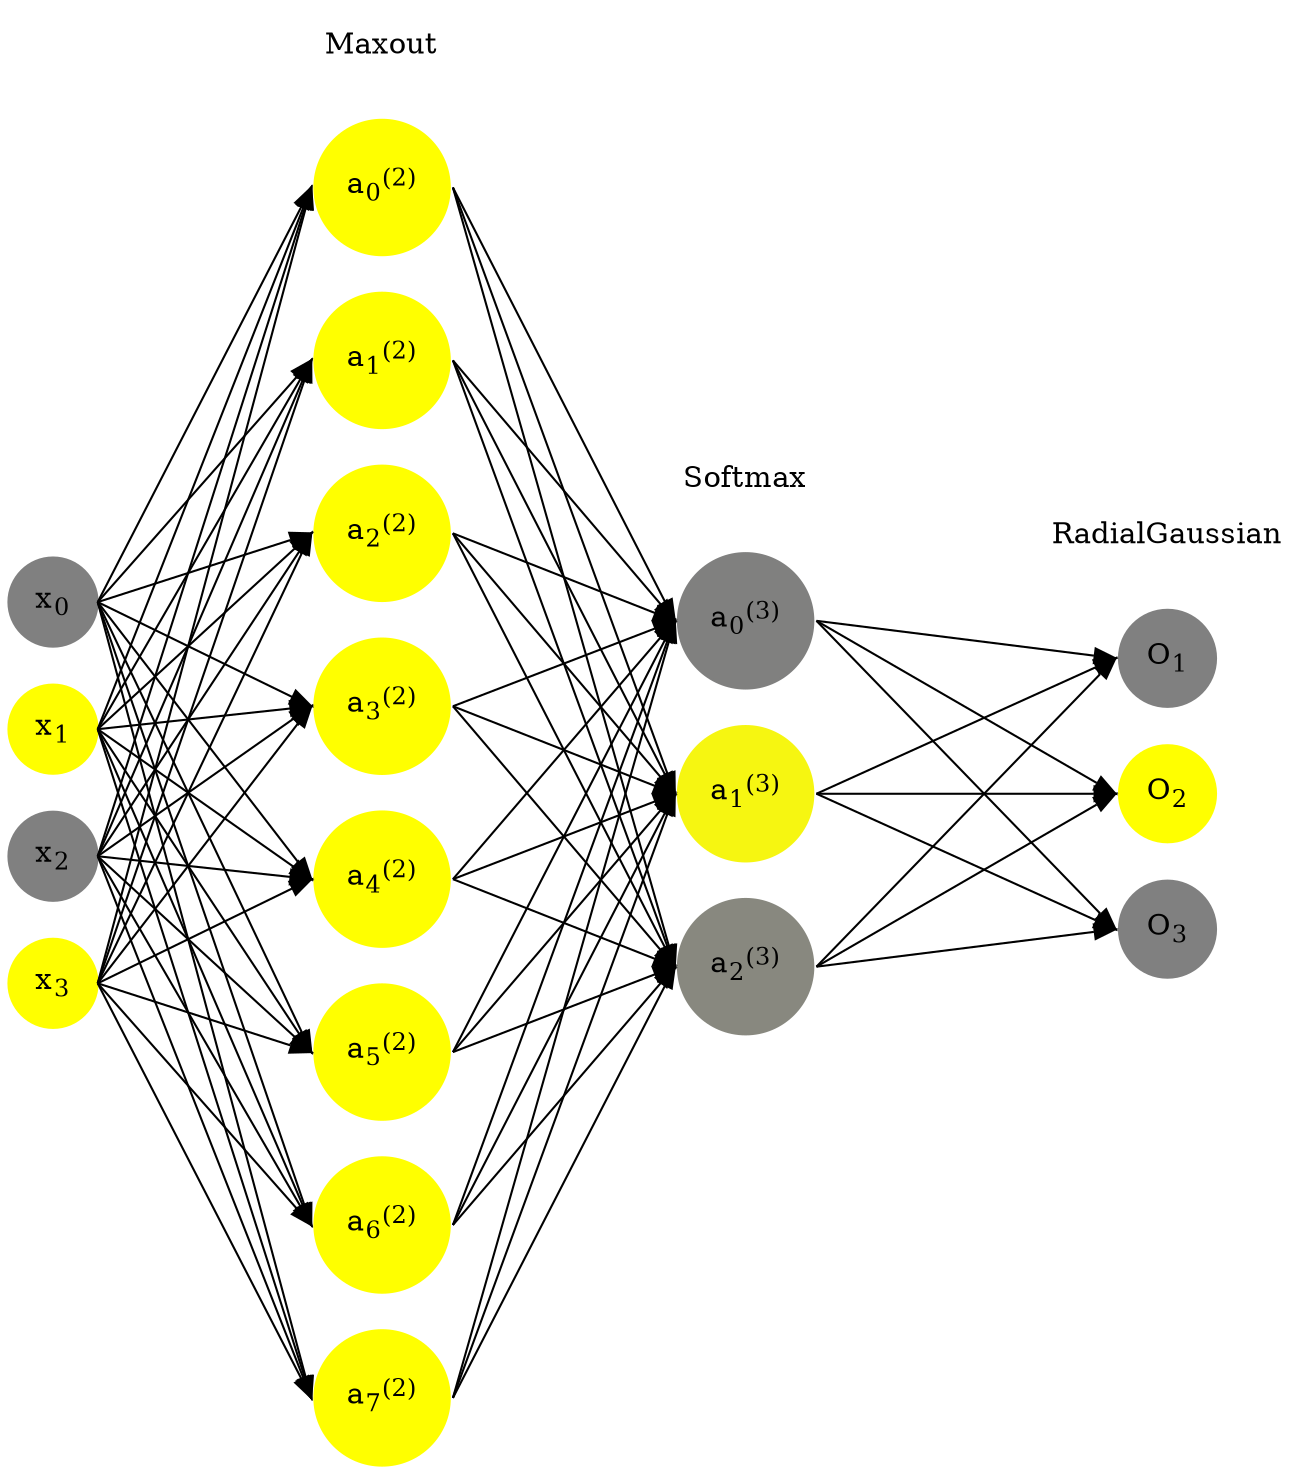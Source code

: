 digraph G {
	rankdir = LR;
	splines=false;
	edge[style=invis];
	ranksep= 1.4;
	{
	node [shape=circle, color="0.1667, 0.0, 0.5", style=filled, fillcolor="0.1667, 0.0, 0.5"];
	x0 [label=<x<sub>0</sub>>];
	}
	{
	node [shape=circle, color="0.1667, 1.0, 1.0", style=filled, fillcolor="0.1667, 1.0, 1.0"];
	x1 [label=<x<sub>1</sub>>];
	}
	{
	node [shape=circle, color="0.1667, 0.0, 0.5", style=filled, fillcolor="0.1667, 0.0, 0.5"];
	x2 [label=<x<sub>2</sub>>];
	}
	{
	node [shape=circle, color="0.1667, 1.0, 1.0", style=filled, fillcolor="0.1667, 1.0, 1.0"];
	x3 [label=<x<sub>3</sub>>];
	}
	{
	node [shape=circle, color="0.1667, 2.188880, 1.594440", style=filled, fillcolor="0.1667, 2.188880, 1.594440"];
	a02 [label=<a<sub>0</sub><sup>(2)</sup>>];
	}
	{
	node [shape=circle, color="0.1667, 3.853431, 2.426715", style=filled, fillcolor="0.1667, 3.853431, 2.426715"];
	a12 [label=<a<sub>1</sub><sup>(2)</sup>>];
	}
	{
	node [shape=circle, color="0.1667, 3.853431, 2.426715", style=filled, fillcolor="0.1667, 3.853431, 2.426715"];
	a22 [label=<a<sub>2</sub><sup>(2)</sup>>];
	}
	{
	node [shape=circle, color="0.1667, 3.853431, 2.426715", style=filled, fillcolor="0.1667, 3.853431, 2.426715"];
	a32 [label=<a<sub>3</sub><sup>(2)</sup>>];
	}
	{
	node [shape=circle, color="0.1667, 3.853431, 2.426715", style=filled, fillcolor="0.1667, 3.853431, 2.426715"];
	a42 [label=<a<sub>4</sub><sup>(2)</sup>>];
	}
	{
	node [shape=circle, color="0.1667, 4.696441, 2.848220", style=filled, fillcolor="0.1667, 4.696441, 2.848220"];
	a52 [label=<a<sub>5</sub><sup>(2)</sup>>];
	}
	{
	node [shape=circle, color="0.1667, 4.696441, 2.848220", style=filled, fillcolor="0.1667, 4.696441, 2.848220"];
	a62 [label=<a<sub>6</sub><sup>(2)</sup>>];
	}
	{
	node [shape=circle, color="0.1667, 4.696441, 2.848220", style=filled, fillcolor="0.1667, 4.696441, 2.848220"];
	a72 [label=<a<sub>7</sub><sup>(2)</sup>>];
	}
	{
	node [shape=circle, color="0.1667, 0.000248, 0.500124", style=filled, fillcolor="0.1667, 0.000248, 0.500124"];
	a03 [label=<a<sub>0</sub><sup>(3)</sup>>];
	}
	{
	node [shape=circle, color="0.1667, 0.929533, 0.964767", style=filled, fillcolor="0.1667, 0.929533, 0.964767"];
	a13 [label=<a<sub>1</sub><sup>(3)</sup>>];
	}
	{
	node [shape=circle, color="0.1667, 0.070219, 0.535109", style=filled, fillcolor="0.1667, 0.070219, 0.535109"];
	a23 [label=<a<sub>2</sub><sup>(3)</sup>>];
	}
	{
	node [shape=circle, color="0.1667, 0.0, 0.5", style=filled, fillcolor="0.1667, 0.0, 0.5"];
	O1 [label=<O<sub>1</sub>>];
	}
	{
	node [shape=circle, color="0.1667, 1.0, 1.0", style=filled, fillcolor="0.1667, 1.0, 1.0"];
	O2 [label=<O<sub>2</sub>>];
	}
	{
	node [shape=circle, color="0.1667, 0.0, 0.5", style=filled, fillcolor="0.1667, 0.0, 0.5"];
	O3 [label=<O<sub>3</sub>>];
	}
	{
	rank=same;
	x0->x1->x2->x3;
	}
	{
	rank=same;
	a02->a12->a22->a32->a42->a52->a62->a72;
	}
	{
	rank=same;
	a03->a13->a23;
	}
	{
	rank=same;
	O1->O2->O3;
	}
	l1 [shape=plaintext,label="Maxout"];
	l1->a02;
	{rank=same; l1;a02};
	l2 [shape=plaintext,label="Softmax"];
	l2->a03;
	{rank=same; l2;a03};
	l3 [shape=plaintext,label="RadialGaussian"];
	l3->O1;
	{rank=same; l3;O1};
edge[style=solid, tailport=e, headport=w];
	{x0;x1;x2;x3} -> {a02;a12;a22;a32;a42;a52;a62;a72};
	{a02;a12;a22;a32;a42;a52;a62;a72} -> {a03;a13;a23};
	{a03;a13;a23} -> {O1,O2,O3};
}